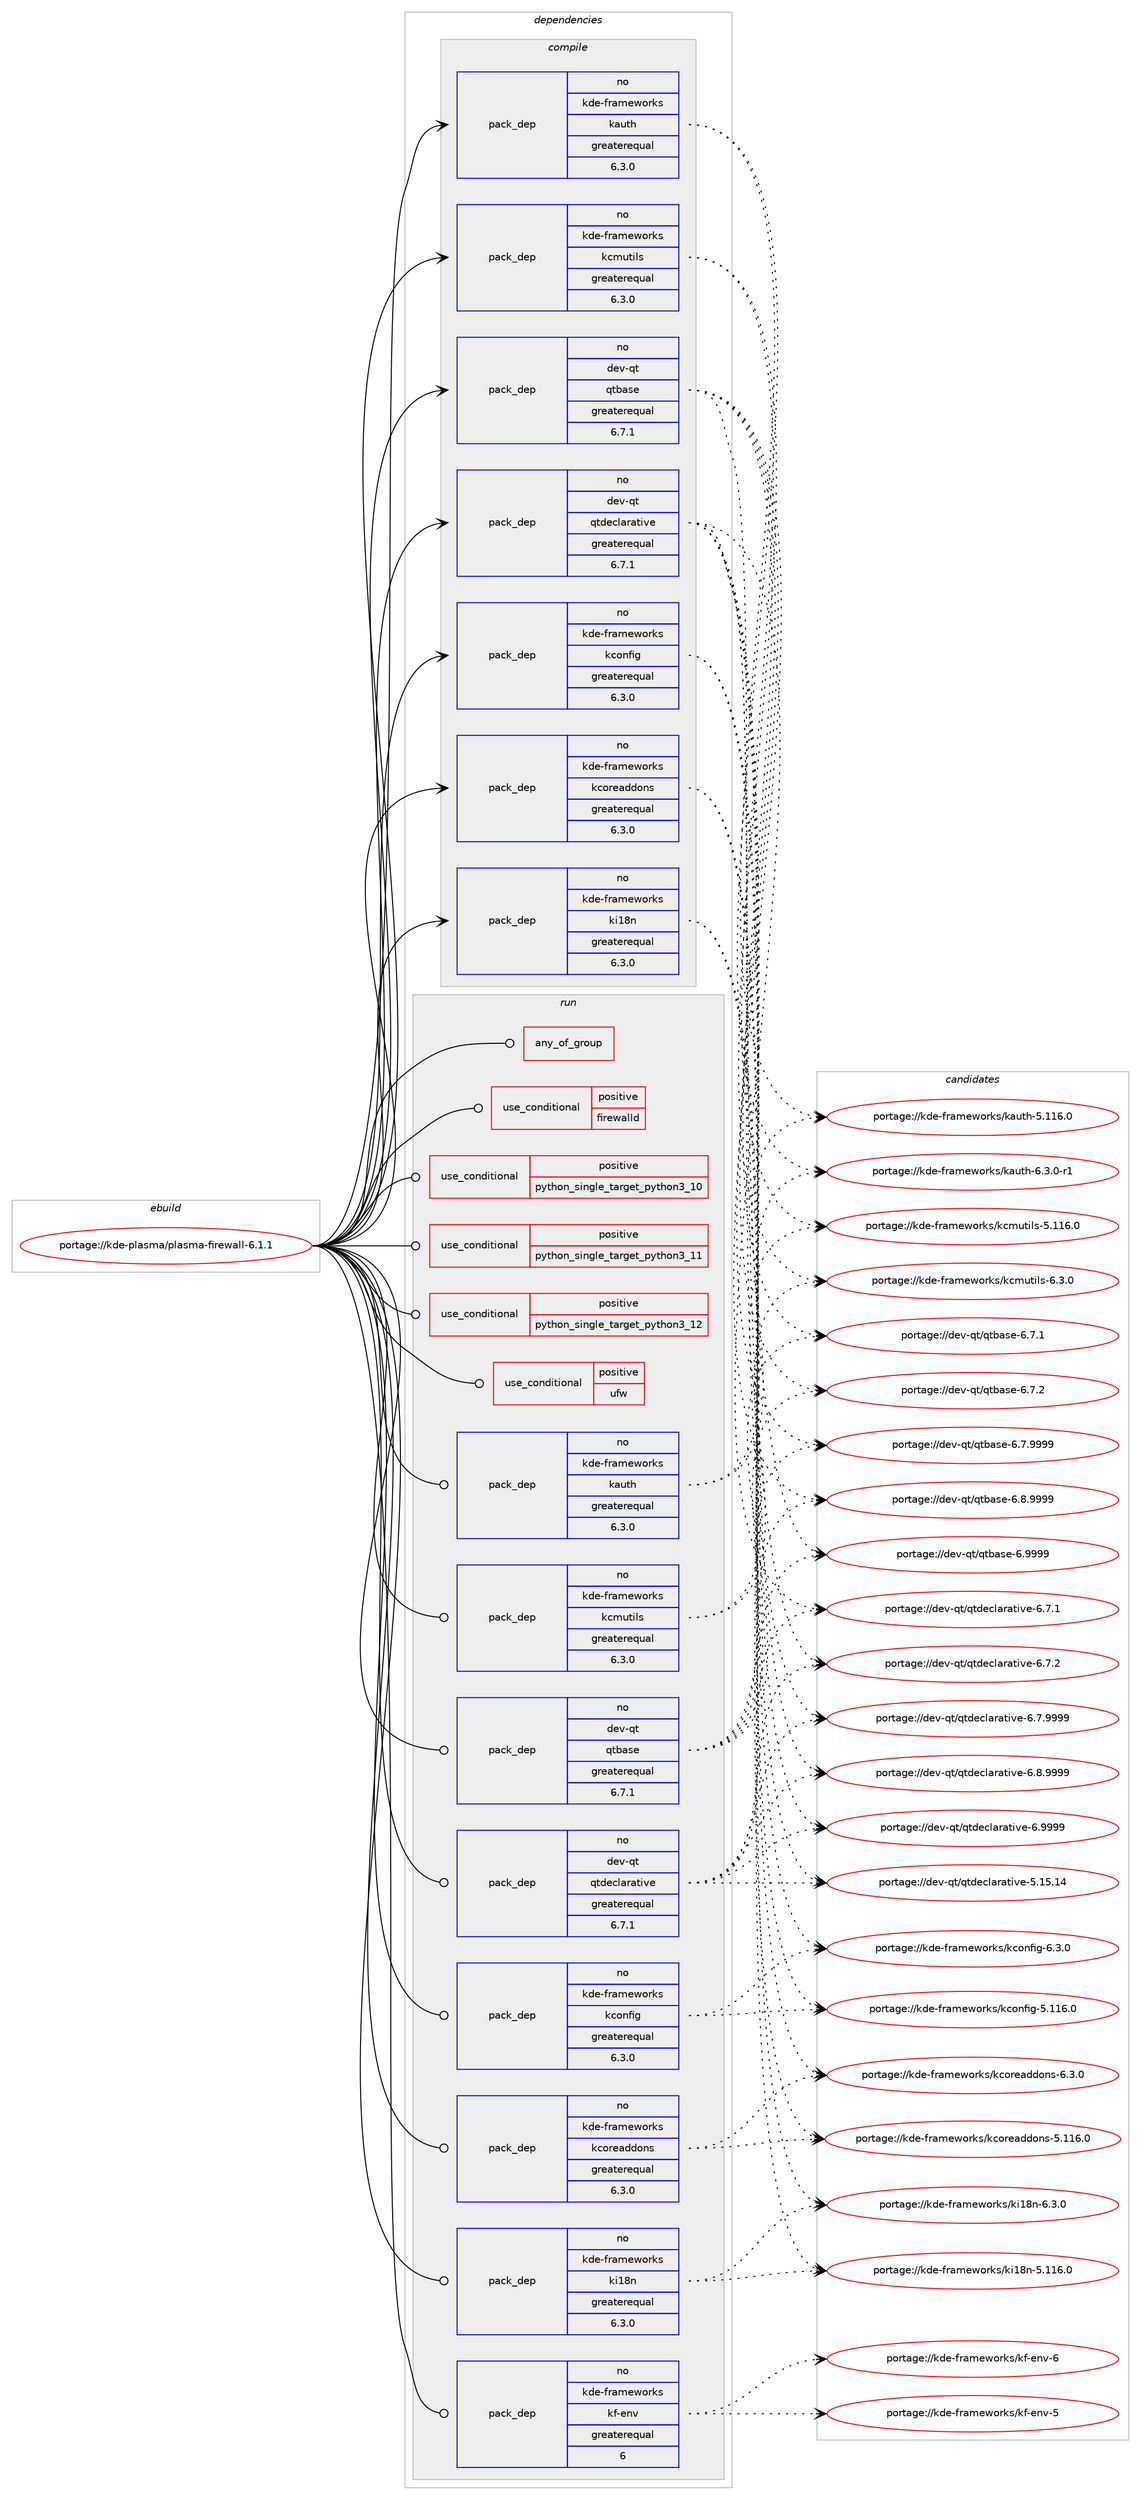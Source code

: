 digraph prolog {

# *************
# Graph options
# *************

newrank=true;
concentrate=true;
compound=true;
graph [rankdir=LR,fontname=Helvetica,fontsize=10,ranksep=1.5];#, ranksep=2.5, nodesep=0.2];
edge  [arrowhead=vee];
node  [fontname=Helvetica,fontsize=10];

# **********
# The ebuild
# **********

subgraph cluster_leftcol {
color=gray;
rank=same;
label=<<i>ebuild</i>>;
id [label="portage://kde-plasma/plasma-firewall-6.1.1", color=red, width=4, href="../kde-plasma/plasma-firewall-6.1.1.svg"];
}

# ****************
# The dependencies
# ****************

subgraph cluster_midcol {
color=gray;
label=<<i>dependencies</i>>;
subgraph cluster_compile {
fillcolor="#eeeeee";
style=filled;
label=<<i>compile</i>>;
subgraph pack72743 {
dependency141921 [label=<<TABLE BORDER="0" CELLBORDER="1" CELLSPACING="0" CELLPADDING="4" WIDTH="220"><TR><TD ROWSPAN="6" CELLPADDING="30">pack_dep</TD></TR><TR><TD WIDTH="110">no</TD></TR><TR><TD>dev-qt</TD></TR><TR><TD>qtbase</TD></TR><TR><TD>greaterequal</TD></TR><TR><TD>6.7.1</TD></TR></TABLE>>, shape=none, color=blue];
}
id:e -> dependency141921:w [weight=20,style="solid",arrowhead="vee"];
# *** BEGIN UNKNOWN DEPENDENCY TYPE (TODO) ***
# id -> package_dependency(portage://kde-plasma/plasma-firewall-6.1.1,install,no,dev-qt,qtbase,none,[,,],[slot(6)],[])
# *** END UNKNOWN DEPENDENCY TYPE (TODO) ***

subgraph pack72744 {
dependency141922 [label=<<TABLE BORDER="0" CELLBORDER="1" CELLSPACING="0" CELLPADDING="4" WIDTH="220"><TR><TD ROWSPAN="6" CELLPADDING="30">pack_dep</TD></TR><TR><TD WIDTH="110">no</TD></TR><TR><TD>dev-qt</TD></TR><TR><TD>qtdeclarative</TD></TR><TR><TD>greaterequal</TD></TR><TR><TD>6.7.1</TD></TR></TABLE>>, shape=none, color=blue];
}
id:e -> dependency141922:w [weight=20,style="solid",arrowhead="vee"];
subgraph pack72745 {
dependency141923 [label=<<TABLE BORDER="0" CELLBORDER="1" CELLSPACING="0" CELLPADDING="4" WIDTH="220"><TR><TD ROWSPAN="6" CELLPADDING="30">pack_dep</TD></TR><TR><TD WIDTH="110">no</TD></TR><TR><TD>kde-frameworks</TD></TR><TR><TD>kauth</TD></TR><TR><TD>greaterequal</TD></TR><TR><TD>6.3.0</TD></TR></TABLE>>, shape=none, color=blue];
}
id:e -> dependency141923:w [weight=20,style="solid",arrowhead="vee"];
subgraph pack72746 {
dependency141924 [label=<<TABLE BORDER="0" CELLBORDER="1" CELLSPACING="0" CELLPADDING="4" WIDTH="220"><TR><TD ROWSPAN="6" CELLPADDING="30">pack_dep</TD></TR><TR><TD WIDTH="110">no</TD></TR><TR><TD>kde-frameworks</TD></TR><TR><TD>kcmutils</TD></TR><TR><TD>greaterequal</TD></TR><TR><TD>6.3.0</TD></TR></TABLE>>, shape=none, color=blue];
}
id:e -> dependency141924:w [weight=20,style="solid",arrowhead="vee"];
subgraph pack72747 {
dependency141925 [label=<<TABLE BORDER="0" CELLBORDER="1" CELLSPACING="0" CELLPADDING="4" WIDTH="220"><TR><TD ROWSPAN="6" CELLPADDING="30">pack_dep</TD></TR><TR><TD WIDTH="110">no</TD></TR><TR><TD>kde-frameworks</TD></TR><TR><TD>kconfig</TD></TR><TR><TD>greaterequal</TD></TR><TR><TD>6.3.0</TD></TR></TABLE>>, shape=none, color=blue];
}
id:e -> dependency141925:w [weight=20,style="solid",arrowhead="vee"];
subgraph pack72748 {
dependency141926 [label=<<TABLE BORDER="0" CELLBORDER="1" CELLSPACING="0" CELLPADDING="4" WIDTH="220"><TR><TD ROWSPAN="6" CELLPADDING="30">pack_dep</TD></TR><TR><TD WIDTH="110">no</TD></TR><TR><TD>kde-frameworks</TD></TR><TR><TD>kcoreaddons</TD></TR><TR><TD>greaterequal</TD></TR><TR><TD>6.3.0</TD></TR></TABLE>>, shape=none, color=blue];
}
id:e -> dependency141926:w [weight=20,style="solid",arrowhead="vee"];
subgraph pack72749 {
dependency141927 [label=<<TABLE BORDER="0" CELLBORDER="1" CELLSPACING="0" CELLPADDING="4" WIDTH="220"><TR><TD ROWSPAN="6" CELLPADDING="30">pack_dep</TD></TR><TR><TD WIDTH="110">no</TD></TR><TR><TD>kde-frameworks</TD></TR><TR><TD>ki18n</TD></TR><TR><TD>greaterequal</TD></TR><TR><TD>6.3.0</TD></TR></TABLE>>, shape=none, color=blue];
}
id:e -> dependency141927:w [weight=20,style="solid",arrowhead="vee"];
}
subgraph cluster_compileandrun {
fillcolor="#eeeeee";
style=filled;
label=<<i>compile and run</i>>;
}
subgraph cluster_run {
fillcolor="#eeeeee";
style=filled;
label=<<i>run</i>>;
subgraph any1975 {
dependency141928 [label=<<TABLE BORDER="0" CELLBORDER="1" CELLSPACING="0" CELLPADDING="4"><TR><TD CELLPADDING="10">any_of_group</TD></TR></TABLE>>, shape=none, color=red];# *** BEGIN UNKNOWN DEPENDENCY TYPE (TODO) ***
# dependency141928 -> package_dependency(portage://kde-plasma/plasma-firewall-6.1.1,run,no,kde-frameworks,breeze-icons,none,[,,],any_different_slot,[])
# *** END UNKNOWN DEPENDENCY TYPE (TODO) ***

# *** BEGIN UNKNOWN DEPENDENCY TYPE (TODO) ***
# dependency141928 -> package_dependency(portage://kde-plasma/plasma-firewall-6.1.1,run,no,kde-frameworks,oxygen-icons,none,[,,],any_different_slot,[])
# *** END UNKNOWN DEPENDENCY TYPE (TODO) ***

}
id:e -> dependency141928:w [weight=20,style="solid",arrowhead="odot"];
subgraph cond67050 {
dependency141929 [label=<<TABLE BORDER="0" CELLBORDER="1" CELLSPACING="0" CELLPADDING="4"><TR><TD ROWSPAN="3" CELLPADDING="10">use_conditional</TD></TR><TR><TD>positive</TD></TR><TR><TD>firewalld</TD></TR></TABLE>>, shape=none, color=red];
# *** BEGIN UNKNOWN DEPENDENCY TYPE (TODO) ***
# dependency141929 -> package_dependency(portage://kde-plasma/plasma-firewall-6.1.1,run,no,net-firewall,firewalld,none,[,,],[],[])
# *** END UNKNOWN DEPENDENCY TYPE (TODO) ***

}
id:e -> dependency141929:w [weight=20,style="solid",arrowhead="odot"];
subgraph cond67051 {
dependency141930 [label=<<TABLE BORDER="0" CELLBORDER="1" CELLSPACING="0" CELLPADDING="4"><TR><TD ROWSPAN="3" CELLPADDING="10">use_conditional</TD></TR><TR><TD>positive</TD></TR><TR><TD>python_single_target_python3_10</TD></TR></TABLE>>, shape=none, color=red];
# *** BEGIN UNKNOWN DEPENDENCY TYPE (TODO) ***
# dependency141930 -> package_dependency(portage://kde-plasma/plasma-firewall-6.1.1,run,no,dev-lang,python,none,[,,],[slot(3.10)],[])
# *** END UNKNOWN DEPENDENCY TYPE (TODO) ***

}
id:e -> dependency141930:w [weight=20,style="solid",arrowhead="odot"];
subgraph cond67052 {
dependency141931 [label=<<TABLE BORDER="0" CELLBORDER="1" CELLSPACING="0" CELLPADDING="4"><TR><TD ROWSPAN="3" CELLPADDING="10">use_conditional</TD></TR><TR><TD>positive</TD></TR><TR><TD>python_single_target_python3_11</TD></TR></TABLE>>, shape=none, color=red];
# *** BEGIN UNKNOWN DEPENDENCY TYPE (TODO) ***
# dependency141931 -> package_dependency(portage://kde-plasma/plasma-firewall-6.1.1,run,no,dev-lang,python,none,[,,],[slot(3.11)],[])
# *** END UNKNOWN DEPENDENCY TYPE (TODO) ***

}
id:e -> dependency141931:w [weight=20,style="solid",arrowhead="odot"];
subgraph cond67053 {
dependency141932 [label=<<TABLE BORDER="0" CELLBORDER="1" CELLSPACING="0" CELLPADDING="4"><TR><TD ROWSPAN="3" CELLPADDING="10">use_conditional</TD></TR><TR><TD>positive</TD></TR><TR><TD>python_single_target_python3_12</TD></TR></TABLE>>, shape=none, color=red];
# *** BEGIN UNKNOWN DEPENDENCY TYPE (TODO) ***
# dependency141932 -> package_dependency(portage://kde-plasma/plasma-firewall-6.1.1,run,no,dev-lang,python,none,[,,],[slot(3.12)],[])
# *** END UNKNOWN DEPENDENCY TYPE (TODO) ***

}
id:e -> dependency141932:w [weight=20,style="solid",arrowhead="odot"];
subgraph cond67054 {
dependency141933 [label=<<TABLE BORDER="0" CELLBORDER="1" CELLSPACING="0" CELLPADDING="4"><TR><TD ROWSPAN="3" CELLPADDING="10">use_conditional</TD></TR><TR><TD>positive</TD></TR><TR><TD>ufw</TD></TR></TABLE>>, shape=none, color=red];
# *** BEGIN UNKNOWN DEPENDENCY TYPE (TODO) ***
# dependency141933 -> package_dependency(portage://kde-plasma/plasma-firewall-6.1.1,run,no,net-firewall,ufw,none,[,,],[],[])
# *** END UNKNOWN DEPENDENCY TYPE (TODO) ***

}
id:e -> dependency141933:w [weight=20,style="solid",arrowhead="odot"];
subgraph pack72750 {
dependency141934 [label=<<TABLE BORDER="0" CELLBORDER="1" CELLSPACING="0" CELLPADDING="4" WIDTH="220"><TR><TD ROWSPAN="6" CELLPADDING="30">pack_dep</TD></TR><TR><TD WIDTH="110">no</TD></TR><TR><TD>dev-qt</TD></TR><TR><TD>qtbase</TD></TR><TR><TD>greaterequal</TD></TR><TR><TD>6.7.1</TD></TR></TABLE>>, shape=none, color=blue];
}
id:e -> dependency141934:w [weight=20,style="solid",arrowhead="odot"];
# *** BEGIN UNKNOWN DEPENDENCY TYPE (TODO) ***
# id -> package_dependency(portage://kde-plasma/plasma-firewall-6.1.1,run,no,dev-qt,qtbase,none,[,,],[slot(6)],[])
# *** END UNKNOWN DEPENDENCY TYPE (TODO) ***

subgraph pack72751 {
dependency141935 [label=<<TABLE BORDER="0" CELLBORDER="1" CELLSPACING="0" CELLPADDING="4" WIDTH="220"><TR><TD ROWSPAN="6" CELLPADDING="30">pack_dep</TD></TR><TR><TD WIDTH="110">no</TD></TR><TR><TD>dev-qt</TD></TR><TR><TD>qtdeclarative</TD></TR><TR><TD>greaterequal</TD></TR><TR><TD>6.7.1</TD></TR></TABLE>>, shape=none, color=blue];
}
id:e -> dependency141935:w [weight=20,style="solid",arrowhead="odot"];
subgraph pack72752 {
dependency141936 [label=<<TABLE BORDER="0" CELLBORDER="1" CELLSPACING="0" CELLPADDING="4" WIDTH="220"><TR><TD ROWSPAN="6" CELLPADDING="30">pack_dep</TD></TR><TR><TD WIDTH="110">no</TD></TR><TR><TD>kde-frameworks</TD></TR><TR><TD>kauth</TD></TR><TR><TD>greaterequal</TD></TR><TR><TD>6.3.0</TD></TR></TABLE>>, shape=none, color=blue];
}
id:e -> dependency141936:w [weight=20,style="solid",arrowhead="odot"];
subgraph pack72753 {
dependency141937 [label=<<TABLE BORDER="0" CELLBORDER="1" CELLSPACING="0" CELLPADDING="4" WIDTH="220"><TR><TD ROWSPAN="6" CELLPADDING="30">pack_dep</TD></TR><TR><TD WIDTH="110">no</TD></TR><TR><TD>kde-frameworks</TD></TR><TR><TD>kcmutils</TD></TR><TR><TD>greaterequal</TD></TR><TR><TD>6.3.0</TD></TR></TABLE>>, shape=none, color=blue];
}
id:e -> dependency141937:w [weight=20,style="solid",arrowhead="odot"];
subgraph pack72754 {
dependency141938 [label=<<TABLE BORDER="0" CELLBORDER="1" CELLSPACING="0" CELLPADDING="4" WIDTH="220"><TR><TD ROWSPAN="6" CELLPADDING="30">pack_dep</TD></TR><TR><TD WIDTH="110">no</TD></TR><TR><TD>kde-frameworks</TD></TR><TR><TD>kconfig</TD></TR><TR><TD>greaterequal</TD></TR><TR><TD>6.3.0</TD></TR></TABLE>>, shape=none, color=blue];
}
id:e -> dependency141938:w [weight=20,style="solid",arrowhead="odot"];
subgraph pack72755 {
dependency141939 [label=<<TABLE BORDER="0" CELLBORDER="1" CELLSPACING="0" CELLPADDING="4" WIDTH="220"><TR><TD ROWSPAN="6" CELLPADDING="30">pack_dep</TD></TR><TR><TD WIDTH="110">no</TD></TR><TR><TD>kde-frameworks</TD></TR><TR><TD>kcoreaddons</TD></TR><TR><TD>greaterequal</TD></TR><TR><TD>6.3.0</TD></TR></TABLE>>, shape=none, color=blue];
}
id:e -> dependency141939:w [weight=20,style="solid",arrowhead="odot"];
subgraph pack72756 {
dependency141940 [label=<<TABLE BORDER="0" CELLBORDER="1" CELLSPACING="0" CELLPADDING="4" WIDTH="220"><TR><TD ROWSPAN="6" CELLPADDING="30">pack_dep</TD></TR><TR><TD WIDTH="110">no</TD></TR><TR><TD>kde-frameworks</TD></TR><TR><TD>kf-env</TD></TR><TR><TD>greaterequal</TD></TR><TR><TD>6</TD></TR></TABLE>>, shape=none, color=blue];
}
id:e -> dependency141940:w [weight=20,style="solid",arrowhead="odot"];
subgraph pack72757 {
dependency141941 [label=<<TABLE BORDER="0" CELLBORDER="1" CELLSPACING="0" CELLPADDING="4" WIDTH="220"><TR><TD ROWSPAN="6" CELLPADDING="30">pack_dep</TD></TR><TR><TD WIDTH="110">no</TD></TR><TR><TD>kde-frameworks</TD></TR><TR><TD>ki18n</TD></TR><TR><TD>greaterequal</TD></TR><TR><TD>6.3.0</TD></TR></TABLE>>, shape=none, color=blue];
}
id:e -> dependency141941:w [weight=20,style="solid",arrowhead="odot"];
# *** BEGIN UNKNOWN DEPENDENCY TYPE (TODO) ***
# id -> package_dependency(portage://kde-plasma/plasma-firewall-6.1.1,run,weak,kde-plasma,plasma-firewall,none,[,,],[slot(5)],[])
# *** END UNKNOWN DEPENDENCY TYPE (TODO) ***

}
}

# **************
# The candidates
# **************

subgraph cluster_choices {
rank=same;
color=gray;
label=<<i>candidates</i>>;

subgraph choice72743 {
color=black;
nodesep=1;
choice10010111845113116471131169897115101455446554649 [label="portage://dev-qt/qtbase-6.7.1", color=red, width=4,href="../dev-qt/qtbase-6.7.1.svg"];
choice10010111845113116471131169897115101455446554650 [label="portage://dev-qt/qtbase-6.7.2", color=red, width=4,href="../dev-qt/qtbase-6.7.2.svg"];
choice10010111845113116471131169897115101455446554657575757 [label="portage://dev-qt/qtbase-6.7.9999", color=red, width=4,href="../dev-qt/qtbase-6.7.9999.svg"];
choice10010111845113116471131169897115101455446564657575757 [label="portage://dev-qt/qtbase-6.8.9999", color=red, width=4,href="../dev-qt/qtbase-6.8.9999.svg"];
choice1001011184511311647113116989711510145544657575757 [label="portage://dev-qt/qtbase-6.9999", color=red, width=4,href="../dev-qt/qtbase-6.9999.svg"];
dependency141921:e -> choice10010111845113116471131169897115101455446554649:w [style=dotted,weight="100"];
dependency141921:e -> choice10010111845113116471131169897115101455446554650:w [style=dotted,weight="100"];
dependency141921:e -> choice10010111845113116471131169897115101455446554657575757:w [style=dotted,weight="100"];
dependency141921:e -> choice10010111845113116471131169897115101455446564657575757:w [style=dotted,weight="100"];
dependency141921:e -> choice1001011184511311647113116989711510145544657575757:w [style=dotted,weight="100"];
}
subgraph choice72744 {
color=black;
nodesep=1;
choice10010111845113116471131161001019910897114971161051181014553464953464952 [label="portage://dev-qt/qtdeclarative-5.15.14", color=red, width=4,href="../dev-qt/qtdeclarative-5.15.14.svg"];
choice1001011184511311647113116100101991089711497116105118101455446554649 [label="portage://dev-qt/qtdeclarative-6.7.1", color=red, width=4,href="../dev-qt/qtdeclarative-6.7.1.svg"];
choice1001011184511311647113116100101991089711497116105118101455446554650 [label="portage://dev-qt/qtdeclarative-6.7.2", color=red, width=4,href="../dev-qt/qtdeclarative-6.7.2.svg"];
choice1001011184511311647113116100101991089711497116105118101455446554657575757 [label="portage://dev-qt/qtdeclarative-6.7.9999", color=red, width=4,href="../dev-qt/qtdeclarative-6.7.9999.svg"];
choice1001011184511311647113116100101991089711497116105118101455446564657575757 [label="portage://dev-qt/qtdeclarative-6.8.9999", color=red, width=4,href="../dev-qt/qtdeclarative-6.8.9999.svg"];
choice100101118451131164711311610010199108971149711610511810145544657575757 [label="portage://dev-qt/qtdeclarative-6.9999", color=red, width=4,href="../dev-qt/qtdeclarative-6.9999.svg"];
dependency141922:e -> choice10010111845113116471131161001019910897114971161051181014553464953464952:w [style=dotted,weight="100"];
dependency141922:e -> choice1001011184511311647113116100101991089711497116105118101455446554649:w [style=dotted,weight="100"];
dependency141922:e -> choice1001011184511311647113116100101991089711497116105118101455446554650:w [style=dotted,weight="100"];
dependency141922:e -> choice1001011184511311647113116100101991089711497116105118101455446554657575757:w [style=dotted,weight="100"];
dependency141922:e -> choice1001011184511311647113116100101991089711497116105118101455446564657575757:w [style=dotted,weight="100"];
dependency141922:e -> choice100101118451131164711311610010199108971149711610511810145544657575757:w [style=dotted,weight="100"];
}
subgraph choice72745 {
color=black;
nodesep=1;
choice107100101451021149710910111911111410711547107971171161044553464949544648 [label="portage://kde-frameworks/kauth-5.116.0", color=red, width=4,href="../kde-frameworks/kauth-5.116.0.svg"];
choice107100101451021149710910111911111410711547107971171161044554465146484511449 [label="portage://kde-frameworks/kauth-6.3.0-r1", color=red, width=4,href="../kde-frameworks/kauth-6.3.0-r1.svg"];
dependency141923:e -> choice107100101451021149710910111911111410711547107971171161044553464949544648:w [style=dotted,weight="100"];
dependency141923:e -> choice107100101451021149710910111911111410711547107971171161044554465146484511449:w [style=dotted,weight="100"];
}
subgraph choice72746 {
color=black;
nodesep=1;
choice107100101451021149710910111911111410711547107991091171161051081154553464949544648 [label="portage://kde-frameworks/kcmutils-5.116.0", color=red, width=4,href="../kde-frameworks/kcmutils-5.116.0.svg"];
choice10710010145102114971091011191111141071154710799109117116105108115455446514648 [label="portage://kde-frameworks/kcmutils-6.3.0", color=red, width=4,href="../kde-frameworks/kcmutils-6.3.0.svg"];
dependency141924:e -> choice107100101451021149710910111911111410711547107991091171161051081154553464949544648:w [style=dotted,weight="100"];
dependency141924:e -> choice10710010145102114971091011191111141071154710799109117116105108115455446514648:w [style=dotted,weight="100"];
}
subgraph choice72747 {
color=black;
nodesep=1;
choice107100101451021149710910111911111410711547107991111101021051034553464949544648 [label="portage://kde-frameworks/kconfig-5.116.0", color=red, width=4,href="../kde-frameworks/kconfig-5.116.0.svg"];
choice10710010145102114971091011191111141071154710799111110102105103455446514648 [label="portage://kde-frameworks/kconfig-6.3.0", color=red, width=4,href="../kde-frameworks/kconfig-6.3.0.svg"];
dependency141925:e -> choice107100101451021149710910111911111410711547107991111101021051034553464949544648:w [style=dotted,weight="100"];
dependency141925:e -> choice10710010145102114971091011191111141071154710799111110102105103455446514648:w [style=dotted,weight="100"];
}
subgraph choice72748 {
color=black;
nodesep=1;
choice10710010145102114971091011191111141071154710799111114101971001001111101154553464949544648 [label="portage://kde-frameworks/kcoreaddons-5.116.0", color=red, width=4,href="../kde-frameworks/kcoreaddons-5.116.0.svg"];
choice1071001014510211497109101119111114107115471079911111410197100100111110115455446514648 [label="portage://kde-frameworks/kcoreaddons-6.3.0", color=red, width=4,href="../kde-frameworks/kcoreaddons-6.3.0.svg"];
dependency141926:e -> choice10710010145102114971091011191111141071154710799111114101971001001111101154553464949544648:w [style=dotted,weight="100"];
dependency141926:e -> choice1071001014510211497109101119111114107115471079911111410197100100111110115455446514648:w [style=dotted,weight="100"];
}
subgraph choice72749 {
color=black;
nodesep=1;
choice10710010145102114971091011191111141071154710710549561104553464949544648 [label="portage://kde-frameworks/ki18n-5.116.0", color=red, width=4,href="../kde-frameworks/ki18n-5.116.0.svg"];
choice1071001014510211497109101119111114107115471071054956110455446514648 [label="portage://kde-frameworks/ki18n-6.3.0", color=red, width=4,href="../kde-frameworks/ki18n-6.3.0.svg"];
dependency141927:e -> choice10710010145102114971091011191111141071154710710549561104553464949544648:w [style=dotted,weight="100"];
dependency141927:e -> choice1071001014510211497109101119111114107115471071054956110455446514648:w [style=dotted,weight="100"];
}
subgraph choice72750 {
color=black;
nodesep=1;
choice10010111845113116471131169897115101455446554649 [label="portage://dev-qt/qtbase-6.7.1", color=red, width=4,href="../dev-qt/qtbase-6.7.1.svg"];
choice10010111845113116471131169897115101455446554650 [label="portage://dev-qt/qtbase-6.7.2", color=red, width=4,href="../dev-qt/qtbase-6.7.2.svg"];
choice10010111845113116471131169897115101455446554657575757 [label="portage://dev-qt/qtbase-6.7.9999", color=red, width=4,href="../dev-qt/qtbase-6.7.9999.svg"];
choice10010111845113116471131169897115101455446564657575757 [label="portage://dev-qt/qtbase-6.8.9999", color=red, width=4,href="../dev-qt/qtbase-6.8.9999.svg"];
choice1001011184511311647113116989711510145544657575757 [label="portage://dev-qt/qtbase-6.9999", color=red, width=4,href="../dev-qt/qtbase-6.9999.svg"];
dependency141934:e -> choice10010111845113116471131169897115101455446554649:w [style=dotted,weight="100"];
dependency141934:e -> choice10010111845113116471131169897115101455446554650:w [style=dotted,weight="100"];
dependency141934:e -> choice10010111845113116471131169897115101455446554657575757:w [style=dotted,weight="100"];
dependency141934:e -> choice10010111845113116471131169897115101455446564657575757:w [style=dotted,weight="100"];
dependency141934:e -> choice1001011184511311647113116989711510145544657575757:w [style=dotted,weight="100"];
}
subgraph choice72751 {
color=black;
nodesep=1;
choice10010111845113116471131161001019910897114971161051181014553464953464952 [label="portage://dev-qt/qtdeclarative-5.15.14", color=red, width=4,href="../dev-qt/qtdeclarative-5.15.14.svg"];
choice1001011184511311647113116100101991089711497116105118101455446554649 [label="portage://dev-qt/qtdeclarative-6.7.1", color=red, width=4,href="../dev-qt/qtdeclarative-6.7.1.svg"];
choice1001011184511311647113116100101991089711497116105118101455446554650 [label="portage://dev-qt/qtdeclarative-6.7.2", color=red, width=4,href="../dev-qt/qtdeclarative-6.7.2.svg"];
choice1001011184511311647113116100101991089711497116105118101455446554657575757 [label="portage://dev-qt/qtdeclarative-6.7.9999", color=red, width=4,href="../dev-qt/qtdeclarative-6.7.9999.svg"];
choice1001011184511311647113116100101991089711497116105118101455446564657575757 [label="portage://dev-qt/qtdeclarative-6.8.9999", color=red, width=4,href="../dev-qt/qtdeclarative-6.8.9999.svg"];
choice100101118451131164711311610010199108971149711610511810145544657575757 [label="portage://dev-qt/qtdeclarative-6.9999", color=red, width=4,href="../dev-qt/qtdeclarative-6.9999.svg"];
dependency141935:e -> choice10010111845113116471131161001019910897114971161051181014553464953464952:w [style=dotted,weight="100"];
dependency141935:e -> choice1001011184511311647113116100101991089711497116105118101455446554649:w [style=dotted,weight="100"];
dependency141935:e -> choice1001011184511311647113116100101991089711497116105118101455446554650:w [style=dotted,weight="100"];
dependency141935:e -> choice1001011184511311647113116100101991089711497116105118101455446554657575757:w [style=dotted,weight="100"];
dependency141935:e -> choice1001011184511311647113116100101991089711497116105118101455446564657575757:w [style=dotted,weight="100"];
dependency141935:e -> choice100101118451131164711311610010199108971149711610511810145544657575757:w [style=dotted,weight="100"];
}
subgraph choice72752 {
color=black;
nodesep=1;
choice107100101451021149710910111911111410711547107971171161044553464949544648 [label="portage://kde-frameworks/kauth-5.116.0", color=red, width=4,href="../kde-frameworks/kauth-5.116.0.svg"];
choice107100101451021149710910111911111410711547107971171161044554465146484511449 [label="portage://kde-frameworks/kauth-6.3.0-r1", color=red, width=4,href="../kde-frameworks/kauth-6.3.0-r1.svg"];
dependency141936:e -> choice107100101451021149710910111911111410711547107971171161044553464949544648:w [style=dotted,weight="100"];
dependency141936:e -> choice107100101451021149710910111911111410711547107971171161044554465146484511449:w [style=dotted,weight="100"];
}
subgraph choice72753 {
color=black;
nodesep=1;
choice107100101451021149710910111911111410711547107991091171161051081154553464949544648 [label="portage://kde-frameworks/kcmutils-5.116.0", color=red, width=4,href="../kde-frameworks/kcmutils-5.116.0.svg"];
choice10710010145102114971091011191111141071154710799109117116105108115455446514648 [label="portage://kde-frameworks/kcmutils-6.3.0", color=red, width=4,href="../kde-frameworks/kcmutils-6.3.0.svg"];
dependency141937:e -> choice107100101451021149710910111911111410711547107991091171161051081154553464949544648:w [style=dotted,weight="100"];
dependency141937:e -> choice10710010145102114971091011191111141071154710799109117116105108115455446514648:w [style=dotted,weight="100"];
}
subgraph choice72754 {
color=black;
nodesep=1;
choice107100101451021149710910111911111410711547107991111101021051034553464949544648 [label="portage://kde-frameworks/kconfig-5.116.0", color=red, width=4,href="../kde-frameworks/kconfig-5.116.0.svg"];
choice10710010145102114971091011191111141071154710799111110102105103455446514648 [label="portage://kde-frameworks/kconfig-6.3.0", color=red, width=4,href="../kde-frameworks/kconfig-6.3.0.svg"];
dependency141938:e -> choice107100101451021149710910111911111410711547107991111101021051034553464949544648:w [style=dotted,weight="100"];
dependency141938:e -> choice10710010145102114971091011191111141071154710799111110102105103455446514648:w [style=dotted,weight="100"];
}
subgraph choice72755 {
color=black;
nodesep=1;
choice10710010145102114971091011191111141071154710799111114101971001001111101154553464949544648 [label="portage://kde-frameworks/kcoreaddons-5.116.0", color=red, width=4,href="../kde-frameworks/kcoreaddons-5.116.0.svg"];
choice1071001014510211497109101119111114107115471079911111410197100100111110115455446514648 [label="portage://kde-frameworks/kcoreaddons-6.3.0", color=red, width=4,href="../kde-frameworks/kcoreaddons-6.3.0.svg"];
dependency141939:e -> choice10710010145102114971091011191111141071154710799111114101971001001111101154553464949544648:w [style=dotted,weight="100"];
dependency141939:e -> choice1071001014510211497109101119111114107115471079911111410197100100111110115455446514648:w [style=dotted,weight="100"];
}
subgraph choice72756 {
color=black;
nodesep=1;
choice107100101451021149710910111911111410711547107102451011101184553 [label="portage://kde-frameworks/kf-env-5", color=red, width=4,href="../kde-frameworks/kf-env-5.svg"];
choice107100101451021149710910111911111410711547107102451011101184554 [label="portage://kde-frameworks/kf-env-6", color=red, width=4,href="../kde-frameworks/kf-env-6.svg"];
dependency141940:e -> choice107100101451021149710910111911111410711547107102451011101184553:w [style=dotted,weight="100"];
dependency141940:e -> choice107100101451021149710910111911111410711547107102451011101184554:w [style=dotted,weight="100"];
}
subgraph choice72757 {
color=black;
nodesep=1;
choice10710010145102114971091011191111141071154710710549561104553464949544648 [label="portage://kde-frameworks/ki18n-5.116.0", color=red, width=4,href="../kde-frameworks/ki18n-5.116.0.svg"];
choice1071001014510211497109101119111114107115471071054956110455446514648 [label="portage://kde-frameworks/ki18n-6.3.0", color=red, width=4,href="../kde-frameworks/ki18n-6.3.0.svg"];
dependency141941:e -> choice10710010145102114971091011191111141071154710710549561104553464949544648:w [style=dotted,weight="100"];
dependency141941:e -> choice1071001014510211497109101119111114107115471071054956110455446514648:w [style=dotted,weight="100"];
}
}

}
